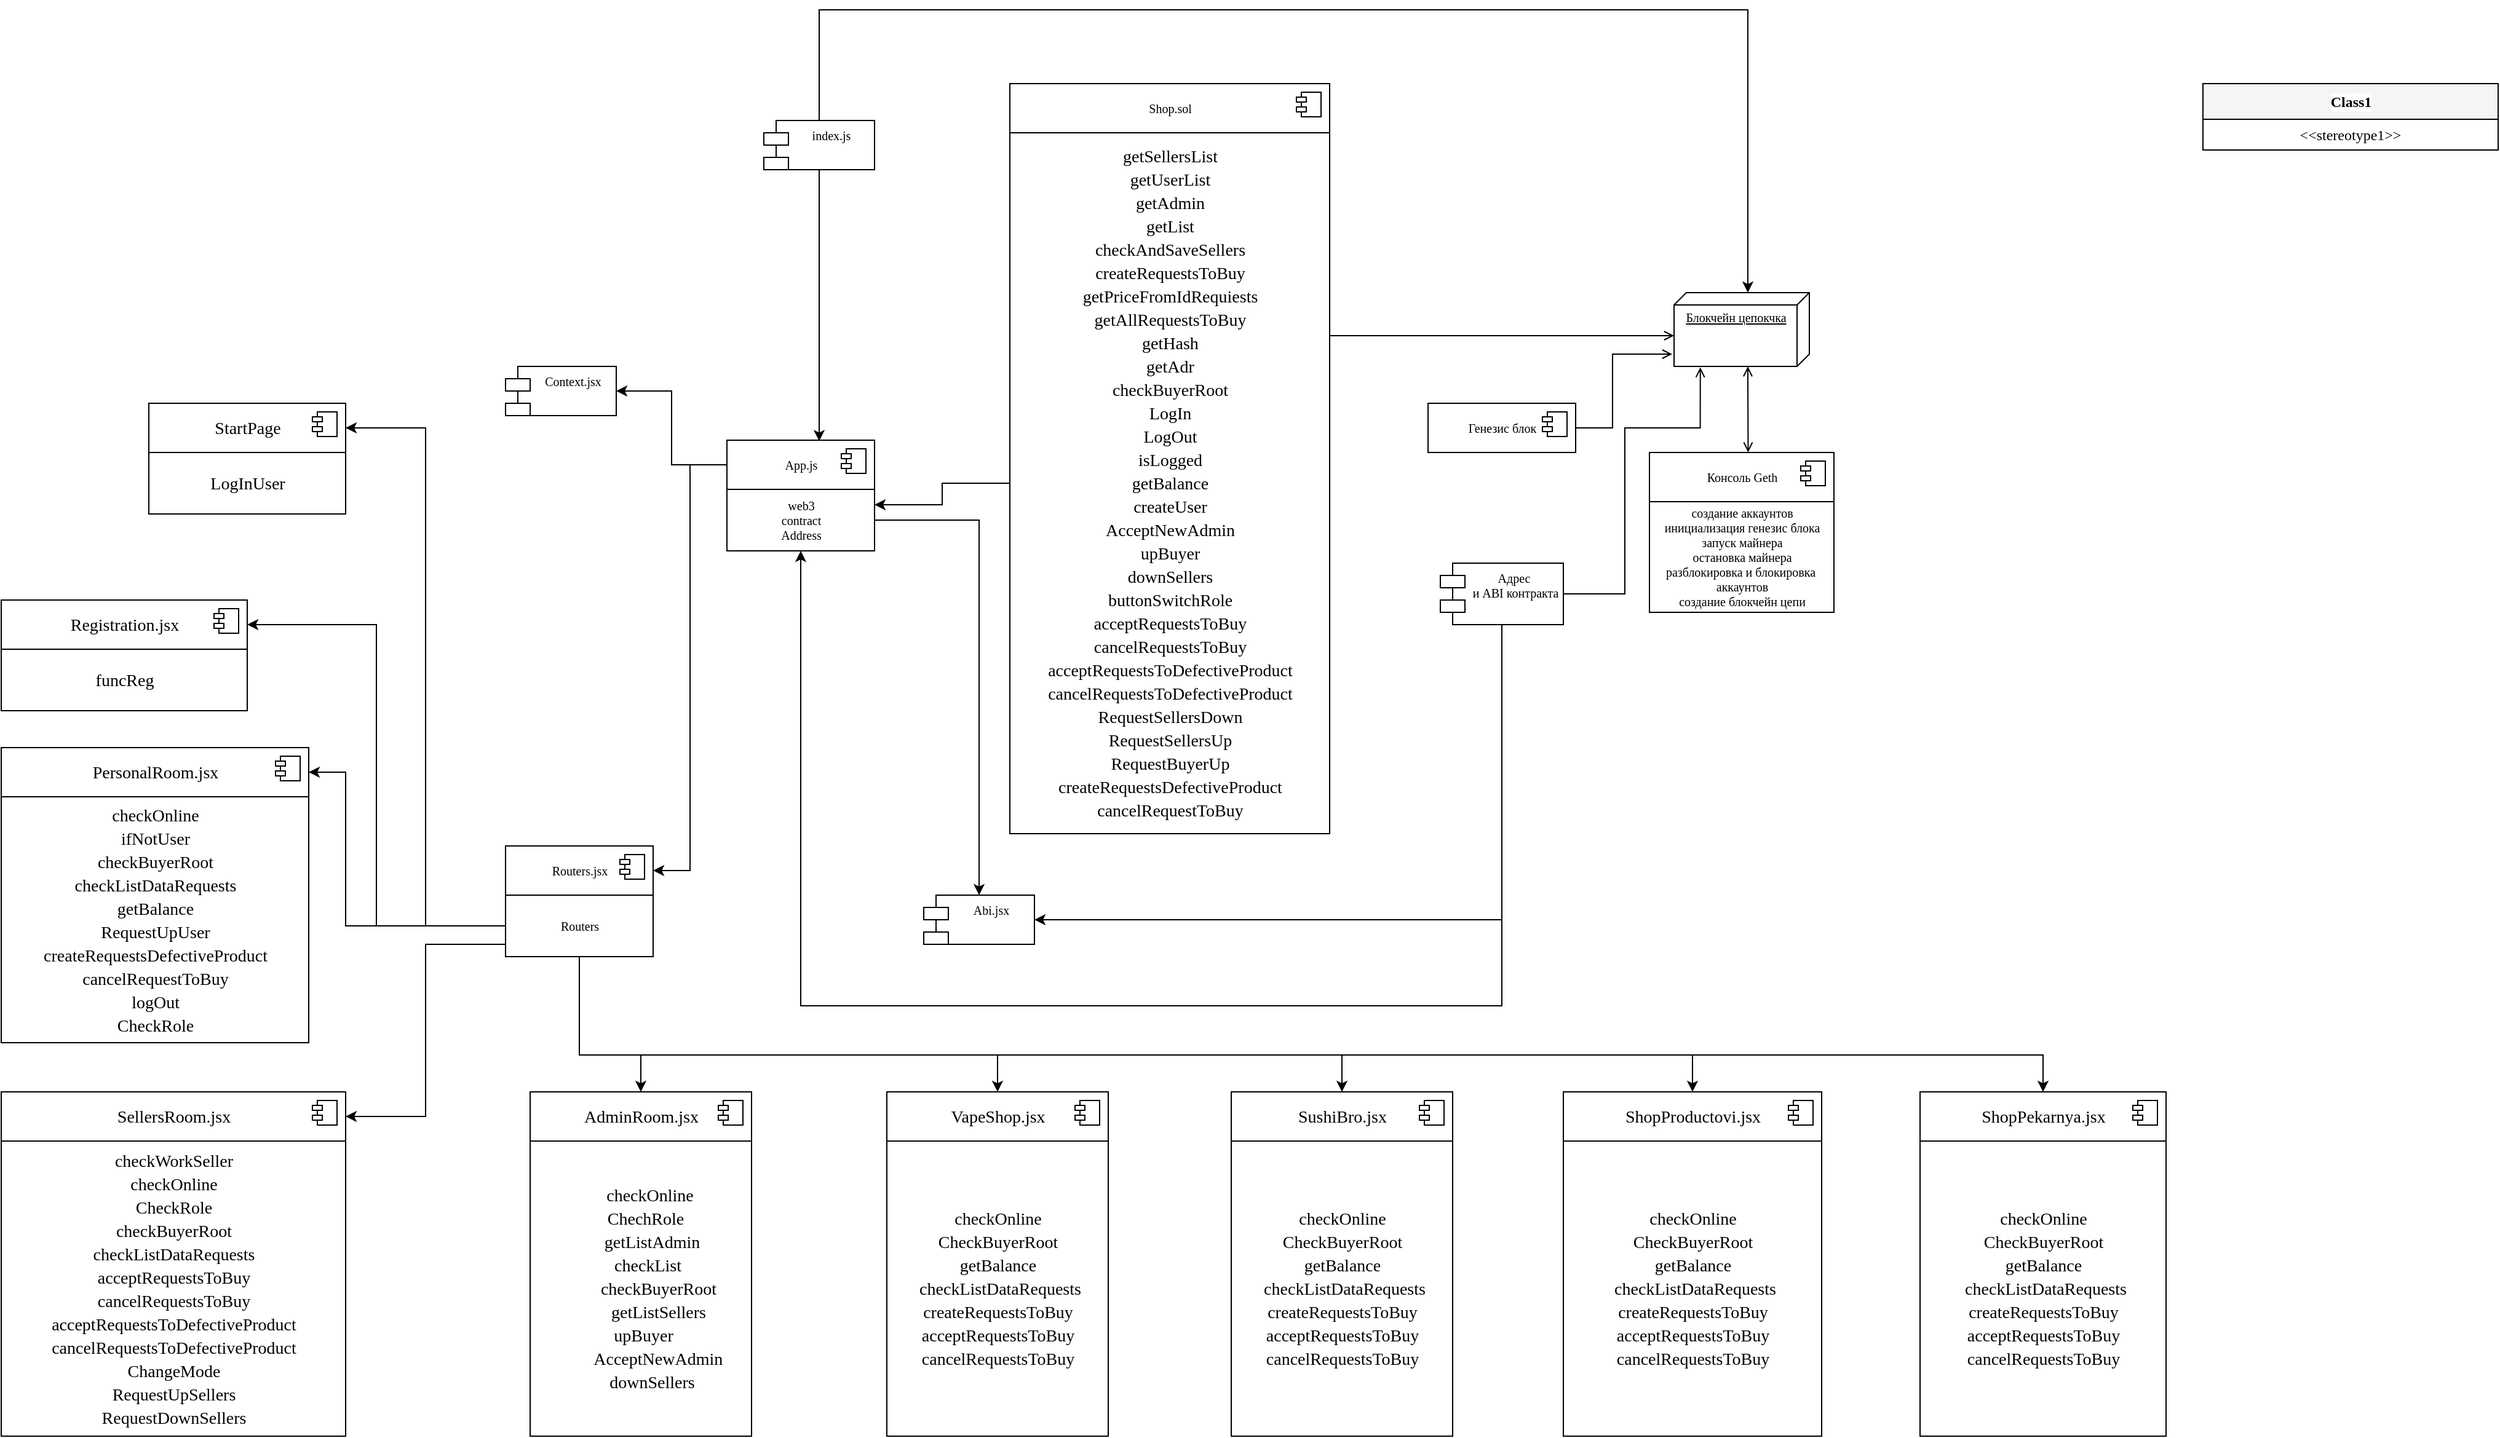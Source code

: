 <mxfile version="17.5.1" type="google"><diagram id="Uj1CPAIOq-bFCxJn5r77" name="Page-1"><mxGraphModel grid="1" page="1" gridSize="10" guides="1" tooltips="1" connect="1" arrows="1" fold="1" pageScale="1" pageWidth="827" pageHeight="1169" math="0" shadow="0"><root><mxCell id="0"/><mxCell id="1" parent="0"/><mxCell id="QSZTR2VMB-IJrIrNzwYD-10" style="edgeStyle=orthogonalEdgeStyle;rounded=0;orthogonalLoop=1;jettySize=auto;html=1;entryX=1;entryY=0.5;entryDx=0;entryDy=0;fontSize=10;fontFamily=Times New Roman;" edge="1" parent="1" source="QSZTR2VMB-IJrIrNzwYD-6" target="QSZTR2VMB-IJrIrNzwYD-9"><mxGeometry relative="1" as="geometry"/></mxCell><mxCell id="QSZTR2VMB-IJrIrNzwYD-45" style="edgeStyle=orthogonalEdgeStyle;rounded=0;orthogonalLoop=1;jettySize=auto;html=1;entryX=1;entryY=0.5;entryDx=0;entryDy=0;fontSize=10;fontColor=#000000;fontFamily=Times New Roman;" edge="1" parent="1" source="QSZTR2VMB-IJrIrNzwYD-6" target="QSZTR2VMB-IJrIrNzwYD-41"><mxGeometry relative="1" as="geometry"/></mxCell><mxCell id="QSZTR2VMB-IJrIrNzwYD-39" style="edgeStyle=orthogonalEdgeStyle;rounded=0;orthogonalLoop=1;jettySize=auto;html=1;entryX=0.5;entryY=0;entryDx=0;entryDy=0;fontSize=10;fontColor=#000000;fontFamily=Times New Roman;" edge="1" parent="1" source="QSZTR2VMB-IJrIrNzwYD-8" target="QSZTR2VMB-IJrIrNzwYD-37"><mxGeometry relative="1" as="geometry"/></mxCell><mxCell id="QSZTR2VMB-IJrIrNzwYD-9" value="Context.jsx" style="shape=module;align=left;spacingLeft=20;align=center;verticalAlign=top;fontSize=10;fontFamily=Times New Roman;" vertex="1" parent="1"><mxGeometry x="-310" y="330" width="90" height="40" as="geometry"/></mxCell><mxCell id="QSZTR2VMB-IJrIrNzwYD-12" style="edgeStyle=orthogonalEdgeStyle;rounded=0;orthogonalLoop=1;jettySize=auto;html=1;entryX=0.625;entryY=0.02;entryDx=0;entryDy=0;fontSize=10;entryPerimeter=0;fontFamily=Times New Roman;" edge="1" parent="1" source="QSZTR2VMB-IJrIrNzwYD-11" target="QSZTR2VMB-IJrIrNzwYD-6"><mxGeometry relative="1" as="geometry"><Array as="points"/></mxGeometry></mxCell><mxCell id="QSZTR2VMB-IJrIrNzwYD-19" style="edgeStyle=orthogonalEdgeStyle;rounded=0;orthogonalLoop=1;jettySize=auto;html=1;entryX=0;entryY=0;entryDx=0;entryDy=50;entryPerimeter=0;fontSize=10;fontColor=#000000;exitX=0.5;exitY=0;exitDx=0;exitDy=0;fontFamily=Times New Roman;" edge="1" parent="1" source="QSZTR2VMB-IJrIrNzwYD-11" target="QSZTR2VMB-IJrIrNzwYD-18"><mxGeometry relative="1" as="geometry"><Array as="points"><mxPoint x="-55" y="40"/><mxPoint x="700" y="40"/></Array></mxGeometry></mxCell><mxCell id="QSZTR2VMB-IJrIrNzwYD-11" value="index.js" style="shape=module;align=left;spacingLeft=20;align=center;verticalAlign=top;fontSize=10;fontFamily=Times New Roman;" vertex="1" parent="1"><mxGeometry x="-100" y="130" width="90" height="40" as="geometry"/></mxCell><mxCell id="QSZTR2VMB-IJrIrNzwYD-13" value="Shop.sol" style="html=1;dropTarget=0;fontSize=10;fontFamily=Times New Roman;" vertex="1" parent="1"><mxGeometry x="100" y="100" width="260" height="40" as="geometry"/></mxCell><mxCell id="QSZTR2VMB-IJrIrNzwYD-14" value="" style="shape=module;jettyWidth=8;jettyHeight=4;fontSize=10;fontFamily=Times New Roman;" vertex="1" parent="QSZTR2VMB-IJrIrNzwYD-13"><mxGeometry x="1" width="20" height="20" relative="1" as="geometry"><mxPoint x="-27" y="7" as="offset"/></mxGeometry></mxCell><mxCell id="QSZTR2VMB-IJrIrNzwYD-16" style="edgeStyle=orthogonalEdgeStyle;rounded=0;orthogonalLoop=1;jettySize=auto;html=1;entryX=1;entryY=0.25;entryDx=0;entryDy=0;fontSize=10;fontColor=#000000;fontFamily=Times New Roman;" edge="1" parent="1" source="QSZTR2VMB-IJrIrNzwYD-15" target="QSZTR2VMB-IJrIrNzwYD-8"><mxGeometry relative="1" as="geometry"/></mxCell><mxCell id="QSZTR2VMB-IJrIrNzwYD-28" style="edgeStyle=orthogonalEdgeStyle;rounded=0;orthogonalLoop=1;jettySize=auto;html=1;entryX=0;entryY=0;entryDx=35;entryDy=110;fontSize=10;fontColor=#000000;entryPerimeter=0;fontFamily=Times New Roman;endArrow=open;endFill=0;" edge="1" parent="1" source="QSZTR2VMB-IJrIrNzwYD-15" target="QSZTR2VMB-IJrIrNzwYD-18"><mxGeometry relative="1" as="geometry"><Array as="points"><mxPoint x="410" y="305"/><mxPoint x="410" y="305"/></Array></mxGeometry></mxCell><mxCell id="QSZTR2VMB-IJrIrNzwYD-15" value="&lt;div style=&quot;font-size: 14px; line-height: 19px;&quot;&gt;&lt;span style=&quot;background-color: rgb(255 , 255 , 255)&quot;&gt;getSellersList&lt;/span&gt;&lt;/div&gt;&lt;div style=&quot;font-size: 14px; line-height: 19px;&quot;&gt;&lt;span style=&quot;background-color: rgb(255 , 255 , 255)&quot;&gt;getUserList&lt;/span&gt;&lt;/div&gt;&lt;div style=&quot;font-size: 14px; line-height: 19px;&quot;&gt;&lt;span style=&quot;background-color: rgb(255 , 255 , 255)&quot;&gt;getAdmin&lt;/span&gt;&lt;/div&gt;&lt;div style=&quot;font-size: 14px; line-height: 19px;&quot;&gt;&lt;span style=&quot;background-color: rgb(255 , 255 , 255)&quot;&gt;getList&lt;/span&gt;&lt;/div&gt;&lt;div style=&quot;font-size: 14px; line-height: 19px;&quot;&gt;&lt;div style=&quot;line-height: 19px;&quot;&gt;&lt;span style=&quot;background-color: rgb(255 , 255 , 255)&quot;&gt;checkAndSaveSellers&lt;/span&gt;&lt;/div&gt;&lt;div style=&quot;line-height: 19px;&quot;&gt;&lt;div style=&quot;line-height: 19px;&quot;&gt;&lt;span style=&quot;background-color: rgb(255 , 255 , 255)&quot;&gt;createRequestsToBuy&lt;/span&gt;&lt;/div&gt;&lt;div style=&quot;line-height: 19px;&quot;&gt;&lt;div style=&quot;line-height: 19px;&quot;&gt;&lt;span style=&quot;background-color: rgb(255 , 255 , 255)&quot;&gt;getPriceFromIdRequiests&lt;/span&gt;&lt;/div&gt;&lt;div style=&quot;line-height: 19px;&quot;&gt;&lt;div style=&quot;line-height: 19px&quot;&gt;&lt;span style=&quot;background-color: rgb(255 , 255 , 255)&quot;&gt;getAllRequestsToBuy&lt;/span&gt;&lt;/div&gt;&lt;div style=&quot;line-height: 19px&quot;&gt;&lt;div style=&quot;line-height: 19px&quot;&gt;&lt;span style=&quot;background-color: rgb(255 , 255 , 255)&quot;&gt;getHash&lt;/span&gt;&lt;/div&gt;&lt;div style=&quot;line-height: 19px&quot;&gt;&lt;div style=&quot;line-height: 19px&quot;&gt;&lt;span style=&quot;background-color: rgb(255 , 255 , 255)&quot;&gt;getAdr&lt;/span&gt;&lt;/div&gt;&lt;div style=&quot;line-height: 19px&quot;&gt;&lt;div style=&quot;line-height: 19px&quot;&gt;&lt;span style=&quot;background-color: rgb(255 , 255 , 255)&quot;&gt;checkBuyerRoot&lt;/span&gt;&lt;/div&gt;&lt;div style=&quot;line-height: 19px&quot;&gt;&lt;div style=&quot;line-height: 19px&quot;&gt;&lt;span style=&quot;background-color: rgb(255 , 255 , 255)&quot;&gt;LogIn&lt;/span&gt;&lt;/div&gt;&lt;div style=&quot;line-height: 19px&quot;&gt;&lt;div style=&quot;line-height: 19px&quot;&gt;&lt;span style=&quot;background-color: rgb(255 , 255 , 255)&quot;&gt;LogOut&lt;/span&gt;&lt;/div&gt;&lt;div style=&quot;line-height: 19px&quot;&gt;&lt;div style=&quot;line-height: 19px&quot;&gt;&lt;span style=&quot;background-color: rgb(255 , 255 , 255)&quot;&gt;isLogged&lt;/span&gt;&lt;/div&gt;&lt;div style=&quot;line-height: 19px&quot;&gt;&lt;div style=&quot;line-height: 19px&quot;&gt;&lt;span style=&quot;background-color: rgb(255 , 255 , 255)&quot;&gt;getBalance&lt;/span&gt;&lt;/div&gt;&lt;div style=&quot;line-height: 19px&quot;&gt;&lt;div style=&quot;line-height: 19px&quot;&gt;&lt;span style=&quot;background-color: rgb(255 , 255 , 255)&quot;&gt;createUser&lt;/span&gt;&lt;/div&gt;&lt;div style=&quot;line-height: 19px&quot;&gt;&lt;div style=&quot;line-height: 19px&quot;&gt;&lt;span style=&quot;background-color: rgb(255 , 255 , 255)&quot;&gt;AcceptNewAdmin&lt;/span&gt;&lt;/div&gt;&lt;div style=&quot;line-height: 19px&quot;&gt;&lt;div style=&quot;line-height: 19px&quot;&gt;&lt;span style=&quot;background-color: rgb(255 , 255 , 255)&quot;&gt;upBuyer&lt;/span&gt;&lt;/div&gt;&lt;div style=&quot;line-height: 19px&quot;&gt;&lt;div style=&quot;line-height: 19px&quot;&gt;&lt;span style=&quot;background-color: rgb(255 , 255 , 255)&quot;&gt;downSellers&lt;/span&gt;&lt;/div&gt;&lt;div style=&quot;line-height: 19px&quot;&gt;&lt;div style=&quot;line-height: 19px&quot;&gt;&lt;span style=&quot;background-color: rgb(255 , 255 , 255)&quot;&gt;buttonSwitchRole&lt;/span&gt;&lt;/div&gt;&lt;div style=&quot;line-height: 19px&quot;&gt;&lt;div style=&quot;line-height: 19px&quot;&gt;&lt;span style=&quot;background-color: rgb(255 , 255 , 255)&quot;&gt;acceptRequestsToBuy&lt;/span&gt;&lt;/div&gt;&lt;div style=&quot;line-height: 19px&quot;&gt;&lt;div style=&quot;line-height: 19px&quot;&gt;&lt;span style=&quot;background-color: rgb(255 , 255 , 255)&quot;&gt;cancelRequestsToBuy&lt;/span&gt;&lt;/div&gt;&lt;div style=&quot;line-height: 19px&quot;&gt;&lt;div style=&quot;line-height: 19px&quot;&gt;&lt;span style=&quot;background-color: rgb(255 , 255 , 255)&quot;&gt;acceptRequestsToDefectiveProduct&lt;/span&gt;&lt;/div&gt;&lt;div style=&quot;line-height: 19px&quot;&gt;&lt;div style=&quot;line-height: 19px&quot;&gt;&lt;span style=&quot;background-color: rgb(255 , 255 , 255)&quot;&gt;cancelRequestsToDefectiveProduct&lt;/span&gt;&lt;/div&gt;&lt;div style=&quot;line-height: 19px&quot;&gt;&lt;div style=&quot;line-height: 19px&quot;&gt;&lt;span style=&quot;background-color: rgb(255 , 255 , 255)&quot;&gt;RequestSellersDown&lt;/span&gt;&lt;/div&gt;&lt;div style=&quot;line-height: 19px&quot;&gt;&lt;div style=&quot;line-height: 19px&quot;&gt;&lt;span style=&quot;background-color: rgb(255 , 255 , 255)&quot;&gt;RequestSellersUp&lt;/span&gt;&lt;/div&gt;&lt;div style=&quot;line-height: 19px&quot;&gt;&lt;div style=&quot;line-height: 19px&quot;&gt;&lt;span style=&quot;background-color: rgb(255 , 255 , 255)&quot;&gt;RequestBuyerUp&lt;/span&gt;&lt;/div&gt;&lt;div style=&quot;line-height: 19px&quot;&gt;&lt;div style=&quot;line-height: 19px&quot;&gt;&lt;span style=&quot;background-color: rgb(255 , 255 , 255)&quot;&gt;createRequestsDefectiveProduct&lt;/span&gt;&lt;/div&gt;&lt;div style=&quot;line-height: 19px&quot;&gt;&lt;div style=&quot;line-height: 19px&quot;&gt;&lt;span style=&quot;background-color: rgb(255 , 255 , 255)&quot;&gt;cancelRequestToBuy&lt;/span&gt;&lt;/div&gt;&lt;/div&gt;&lt;/div&gt;&lt;/div&gt;&lt;/div&gt;&lt;/div&gt;&lt;/div&gt;&lt;/div&gt;&lt;/div&gt;&lt;/div&gt;&lt;/div&gt;&lt;/div&gt;&lt;/div&gt;&lt;/div&gt;&lt;/div&gt;&lt;/div&gt;&lt;/div&gt;&lt;/div&gt;&lt;/div&gt;&lt;/div&gt;&lt;/div&gt;&lt;/div&gt;&lt;/div&gt;&lt;/div&gt;&lt;/div&gt;&lt;/div&gt;" style="html=1;fontSize=10;fontFamily=Times New Roman;" vertex="1" parent="1"><mxGeometry x="100" y="140" width="260" height="570" as="geometry"/></mxCell><mxCell id="QSZTR2VMB-IJrIrNzwYD-18" value="Блокчейн цепокчка" style="verticalAlign=top;align=center;spacingTop=8;spacingLeft=2;spacingRight=12;shape=cube;size=10;direction=south;fontStyle=4;html=1;labelBackgroundColor=#FFFFFF;fontSize=10;fontColor=#000000;fontFamily=Times New Roman;" vertex="1" parent="1"><mxGeometry x="640" y="270" width="110" height="60" as="geometry"/></mxCell><mxCell id="QSZTR2VMB-IJrIrNzwYD-20" value="Консоль Geth" style="html=1;dropTarget=0;fontSize=10;fontFamily=Times New Roman;" vertex="1" parent="1"><mxGeometry x="620" y="400" width="150" height="40" as="geometry"/></mxCell><mxCell id="QSZTR2VMB-IJrIrNzwYD-21" value="" style="shape=module;jettyWidth=8;jettyHeight=4;fontSize=10;fontFamily=Times New Roman;" vertex="1" parent="QSZTR2VMB-IJrIrNzwYD-20"><mxGeometry x="1" width="20" height="20" relative="1" as="geometry"><mxPoint x="-27" y="7" as="offset"/></mxGeometry></mxCell><mxCell id="QSZTR2VMB-IJrIrNzwYD-22" value="создание аккаунтов&lt;br&gt;инициализация генезис блока&lt;br&gt;запуск майнера&lt;br&gt;остановка майнера&lt;br&gt;разблокировка и блокировка&amp;nbsp;&lt;br&gt;аккаунтов&lt;br&gt;создание блокчейн цепи" style="html=1;labelBackgroundColor=#FFFFFF;fontSize=10;fontColor=#000000;fontFamily=Times New Roman;" vertex="1" parent="1"><mxGeometry x="620" y="440" width="150" height="90" as="geometry"/></mxCell><mxCell id="QSZTR2VMB-IJrIrNzwYD-24" value="" style="endArrow=open;startArrow=open;html=1;rounded=0;fontSize=10;fontColor=#000000;exitX=0.535;exitY=-0.003;exitDx=0;exitDy=0;exitPerimeter=0;fontFamily=Times New Roman;startFill=0;endFill=0;" edge="1" parent="1" source="QSZTR2VMB-IJrIrNzwYD-20"><mxGeometry width="50" height="50" relative="1" as="geometry"><mxPoint x="630" y="380" as="sourcePoint"/><mxPoint x="700" y="330" as="targetPoint"/><Array as="points"><mxPoint x="700" y="340"/></Array></mxGeometry></mxCell><mxCell id="QSZTR2VMB-IJrIrNzwYD-32" style="edgeStyle=orthogonalEdgeStyle;rounded=0;orthogonalLoop=1;jettySize=auto;html=1;entryX=0.844;entryY=1.014;entryDx=0;entryDy=0;entryPerimeter=0;fontSize=10;fontColor=#000000;fontFamily=Times New Roman;endArrow=open;endFill=0;" edge="1" parent="1" source="QSZTR2VMB-IJrIrNzwYD-29" target="QSZTR2VMB-IJrIrNzwYD-18"><mxGeometry relative="1" as="geometry"><Array as="points"><mxPoint x="590" y="380"/><mxPoint x="590" y="320"/><mxPoint x="639" y="320"/></Array></mxGeometry></mxCell><mxCell id="QSZTR2VMB-IJrIrNzwYD-29" value="Генезис блок" style="html=1;dropTarget=0;fontSize=10;fontFamily=Times New Roman;" vertex="1" parent="1"><mxGeometry x="440" y="360" width="120" height="40" as="geometry"/></mxCell><mxCell id="QSZTR2VMB-IJrIrNzwYD-30" value="" style="shape=module;jettyWidth=8;jettyHeight=4;fontSize=10;fontFamily=Times New Roman;" vertex="1" parent="QSZTR2VMB-IJrIrNzwYD-29"><mxGeometry x="1" width="20" height="20" relative="1" as="geometry"><mxPoint x="-27" y="7" as="offset"/></mxGeometry></mxCell><mxCell id="QSZTR2VMB-IJrIrNzwYD-36" style="edgeStyle=orthogonalEdgeStyle;rounded=0;orthogonalLoop=1;jettySize=auto;html=1;fontSize=10;fontColor=#000000;entryX=1.012;entryY=0.806;entryDx=0;entryDy=0;entryPerimeter=0;fontFamily=Times New Roman;endArrow=open;endFill=0;" edge="1" parent="1" source="QSZTR2VMB-IJrIrNzwYD-35" target="QSZTR2VMB-IJrIrNzwYD-18"><mxGeometry relative="1" as="geometry"><mxPoint x="600" y="380" as="targetPoint"/><Array as="points"><mxPoint x="600" y="515"/><mxPoint x="600" y="380"/><mxPoint x="661" y="380"/></Array></mxGeometry></mxCell><mxCell id="QSZTR2VMB-IJrIrNzwYD-38" style="edgeStyle=orthogonalEdgeStyle;rounded=0;orthogonalLoop=1;jettySize=auto;html=1;entryX=1;entryY=0.5;entryDx=0;entryDy=0;fontSize=10;fontColor=#000000;fontFamily=Times New Roman;" edge="1" parent="1" source="QSZTR2VMB-IJrIrNzwYD-35" target="QSZTR2VMB-IJrIrNzwYD-37"><mxGeometry relative="1" as="geometry"><Array as="points"><mxPoint x="500" y="780"/></Array></mxGeometry></mxCell><mxCell id="QSZTR2VMB-IJrIrNzwYD-40" style="edgeStyle=orthogonalEdgeStyle;rounded=0;orthogonalLoop=1;jettySize=auto;html=1;entryX=0.5;entryY=1;entryDx=0;entryDy=0;fontSize=10;fontColor=#000000;fontFamily=Times New Roman;" edge="1" parent="1" source="QSZTR2VMB-IJrIrNzwYD-35" target="QSZTR2VMB-IJrIrNzwYD-8"><mxGeometry relative="1" as="geometry"><Array as="points"><mxPoint x="500" y="850"/><mxPoint x="-70" y="850"/></Array></mxGeometry></mxCell><mxCell id="QSZTR2VMB-IJrIrNzwYD-35" value="Адрес&#10; и ABI контракта" style="shape=module;align=left;spacingLeft=20;align=center;verticalAlign=top;labelBackgroundColor=#FFFFFF;fontSize=10;fontColor=#000000;fontFamily=Times New Roman;" vertex="1" parent="1"><mxGeometry x="450" y="490" width="100" height="50" as="geometry"/></mxCell><mxCell id="QSZTR2VMB-IJrIrNzwYD-37" value="Abi.jsx" style="shape=module;align=left;spacingLeft=20;align=center;verticalAlign=top;fontSize=10;fontFamily=Times New Roman;" vertex="1" parent="1"><mxGeometry x="30" y="760" width="90" height="40" as="geometry"/></mxCell><mxCell id="QSZTR2VMB-IJrIrNzwYD-65" style="edgeStyle=orthogonalEdgeStyle;rounded=0;orthogonalLoop=1;jettySize=auto;html=1;entryX=1;entryY=0.5;entryDx=0;entryDy=0;fontSize=10;fontColor=#000000;fontFamily=Times New Roman;" edge="1" parent="1" source="QSZTR2VMB-IJrIrNzwYD-44" target="QSZTR2VMB-IJrIrNzwYD-48"><mxGeometry relative="1" as="geometry"/></mxCell><mxCell id="QSZTR2VMB-IJrIrNzwYD-66" style="edgeStyle=orthogonalEdgeStyle;rounded=0;orthogonalLoop=1;jettySize=auto;html=1;entryX=1;entryY=0.5;entryDx=0;entryDy=0;fontSize=10;fontColor=#000000;fontFamily=Times New Roman;" edge="1" parent="1" source="QSZTR2VMB-IJrIrNzwYD-44" target="QSZTR2VMB-IJrIrNzwYD-46"><mxGeometry relative="1" as="geometry"/></mxCell><mxCell id="QSZTR2VMB-IJrIrNzwYD-68" style="edgeStyle=orthogonalEdgeStyle;rounded=0;orthogonalLoop=1;jettySize=auto;html=1;entryX=1;entryY=0.5;entryDx=0;entryDy=0;fontSize=10;fontColor=#000000;fontFamily=Times New Roman;" edge="1" parent="1" source="QSZTR2VMB-IJrIrNzwYD-44" target="QSZTR2VMB-IJrIrNzwYD-50"><mxGeometry relative="1" as="geometry"><Array as="points"><mxPoint x="-440" y="785"/><mxPoint x="-440" y="660"/></Array></mxGeometry></mxCell><mxCell id="QSZTR2VMB-IJrIrNzwYD-73" style="edgeStyle=orthogonalEdgeStyle;rounded=0;orthogonalLoop=1;jettySize=auto;html=1;entryX=1;entryY=0.5;entryDx=0;entryDy=0;fontSize=10;fontColor=#000000;fontFamily=Times New Roman;" edge="1" parent="1" source="QSZTR2VMB-IJrIrNzwYD-44" target="QSZTR2VMB-IJrIrNzwYD-70"><mxGeometry relative="1" as="geometry"><Array as="points"><mxPoint x="-375" y="800"/><mxPoint x="-375" y="940"/></Array></mxGeometry></mxCell><mxCell id="QSZTR2VMB-IJrIrNzwYD-77" style="edgeStyle=orthogonalEdgeStyle;rounded=0;orthogonalLoop=1;jettySize=auto;html=1;entryX=0.5;entryY=0;entryDx=0;entryDy=0;fontSize=10;fontColor=#000000;fontFamily=Times New Roman;" edge="1" parent="1" source="QSZTR2VMB-IJrIrNzwYD-44" target="QSZTR2VMB-IJrIrNzwYD-74"><mxGeometry relative="1" as="geometry"><Array as="points"><mxPoint x="-250" y="890"/><mxPoint x="-200" y="890"/></Array></mxGeometry></mxCell><mxCell id="QSZTR2VMB-IJrIrNzwYD-81" style="edgeStyle=orthogonalEdgeStyle;rounded=0;orthogonalLoop=1;jettySize=auto;html=1;entryX=0.5;entryY=0;entryDx=0;entryDy=0;fontSize=10;fontColor=#000000;fontFamily=Times New Roman;" edge="1" parent="1" source="QSZTR2VMB-IJrIrNzwYD-44" target="QSZTR2VMB-IJrIrNzwYD-78"><mxGeometry relative="1" as="geometry"><Array as="points"><mxPoint x="-250" y="890"/><mxPoint x="90" y="890"/></Array></mxGeometry></mxCell><mxCell id="QSZTR2VMB-IJrIrNzwYD-91" style="edgeStyle=orthogonalEdgeStyle;rounded=0;orthogonalLoop=1;jettySize=auto;html=1;entryX=0.5;entryY=0;entryDx=0;entryDy=0;fontSize=10;fontColor=#000000;fontFamily=Times New Roman;" edge="1" parent="1" source="QSZTR2VMB-IJrIrNzwYD-44" target="QSZTR2VMB-IJrIrNzwYD-82"><mxGeometry relative="1" as="geometry"><Array as="points"><mxPoint x="-250" y="890"/><mxPoint x="370" y="890"/></Array></mxGeometry></mxCell><mxCell id="QSZTR2VMB-IJrIrNzwYD-92" style="edgeStyle=orthogonalEdgeStyle;rounded=0;orthogonalLoop=1;jettySize=auto;html=1;entryX=0.5;entryY=0;entryDx=0;entryDy=0;fontSize=10;fontColor=#000000;fontFamily=Times New Roman;" edge="1" parent="1" source="QSZTR2VMB-IJrIrNzwYD-44" target="QSZTR2VMB-IJrIrNzwYD-85"><mxGeometry relative="1" as="geometry"><Array as="points"><mxPoint x="-250" y="890"/><mxPoint x="655" y="890"/></Array></mxGeometry></mxCell><mxCell id="QSZTR2VMB-IJrIrNzwYD-93" style="edgeStyle=orthogonalEdgeStyle;rounded=0;orthogonalLoop=1;jettySize=auto;html=1;entryX=0.5;entryY=0;entryDx=0;entryDy=0;fontSize=10;fontColor=#000000;fontFamily=Times New Roman;" edge="1" parent="1" source="QSZTR2VMB-IJrIrNzwYD-44" target="QSZTR2VMB-IJrIrNzwYD-88"><mxGeometry relative="1" as="geometry"><Array as="points"><mxPoint x="-250" y="890"/><mxPoint x="940" y="890"/></Array></mxGeometry></mxCell><mxCell id="QSZTR2VMB-IJrIrNzwYD-46" value="&lt;div style=&quot;line-height: 19px&quot;&gt;&lt;font&gt;&lt;span style=&quot;font-size: 14px&quot;&gt;Registration.jsx&lt;/span&gt;&lt;/font&gt;&lt;br&gt;&lt;/div&gt;" style="html=1;dropTarget=0;fontSize=10;fontFamily=Times New Roman;" vertex="1" parent="1"><mxGeometry x="-720" y="520" width="200" height="40" as="geometry"/></mxCell><mxCell id="QSZTR2VMB-IJrIrNzwYD-47" value="" style="shape=module;jettyWidth=8;jettyHeight=4;fontSize=10;fontFamily=Times New Roman;" vertex="1" parent="QSZTR2VMB-IJrIrNzwYD-46"><mxGeometry x="1" width="20" height="20" relative="1" as="geometry"><mxPoint x="-27" y="7" as="offset"/></mxGeometry></mxCell><mxCell id="QSZTR2VMB-IJrIrNzwYD-48" value="&lt;div style=&quot;font-size: 14px; line-height: 19px;&quot;&gt;&lt;span style=&quot;background-color: rgb(255 , 255 , 255)&quot;&gt;StartPage&lt;/span&gt;&lt;/div&gt;" style="html=1;dropTarget=0;fontSize=10;fontFamily=Times New Roman;" vertex="1" parent="1"><mxGeometry x="-600" y="360" width="160" height="40" as="geometry"/></mxCell><mxCell id="QSZTR2VMB-IJrIrNzwYD-49" value="" style="shape=module;jettyWidth=8;jettyHeight=4;fontSize=10;fontFamily=Times New Roman;" vertex="1" parent="QSZTR2VMB-IJrIrNzwYD-48"><mxGeometry x="1" width="20" height="20" relative="1" as="geometry"><mxPoint x="-27" y="7" as="offset"/></mxGeometry></mxCell><mxCell id="QSZTR2VMB-IJrIrNzwYD-50" value="&lt;div style=&quot;line-height: 19px&quot;&gt;&lt;font&gt;&lt;span style=&quot;font-size: 14px&quot;&gt;PersonalRoom.jsx&lt;/span&gt;&lt;/font&gt;&lt;br&gt;&lt;/div&gt;" style="html=1;dropTarget=0;fontSize=10;fontFamily=Times New Roman;" vertex="1" parent="1"><mxGeometry x="-720" y="640" width="250" height="40" as="geometry"/></mxCell><mxCell id="QSZTR2VMB-IJrIrNzwYD-51" value="" style="shape=module;jettyWidth=8;jettyHeight=4;fontSize=10;fontFamily=Times New Roman;" vertex="1" parent="QSZTR2VMB-IJrIrNzwYD-50"><mxGeometry x="1" width="20" height="20" relative="1" as="geometry"><mxPoint x="-27" y="7" as="offset"/></mxGeometry></mxCell><mxCell id="QSZTR2VMB-IJrIrNzwYD-64" value="&lt;div style=&quot;font-size: 14px; line-height: 19px;&quot;&gt;&lt;span style=&quot;background-color: rgb(255 , 255 , 255)&quot;&gt;LogInUser&lt;/span&gt;&lt;/div&gt;" style="html=1;fontSize=10;fontFamily=Times New Roman;" vertex="1" parent="1"><mxGeometry x="-600" y="400" width="160" height="50" as="geometry"/></mxCell><mxCell id="QSZTR2VMB-IJrIrNzwYD-67" value="&lt;div style=&quot;font-size: 14px; line-height: 19px;&quot;&gt;&lt;div style=&quot;line-height: 19px;&quot;&gt;&lt;span style=&quot;background-color: rgb(255 , 255 , 255)&quot;&gt;funcReg&lt;/span&gt;&lt;/div&gt;&lt;/div&gt;" style="html=1;fontSize=10;fontFamily=Times New Roman;" vertex="1" parent="1"><mxGeometry x="-720" y="560" width="200" height="50" as="geometry"/></mxCell><mxCell id="QSZTR2VMB-IJrIrNzwYD-69" value="&lt;div style=&quot;font-size: 14px; line-height: 19px;&quot;&gt;&lt;div style=&quot;line-height: 19px;&quot;&gt;&lt;div style=&quot;line-height: 19px;&quot;&gt;&lt;span style=&quot;background-color: rgb(255 , 255 , 255)&quot;&gt;checkOnline&lt;/span&gt;&lt;/div&gt;&lt;div style=&quot;line-height: 19px;&quot;&gt;&lt;div style=&quot;line-height: 19px;&quot;&gt;&lt;span style=&quot;background-color: rgb(255 , 255 , 255)&quot;&gt;ifNotUser&lt;/span&gt;&lt;/div&gt;&lt;div style=&quot;line-height: 19px;&quot;&gt;&lt;div style=&quot;line-height: 19px&quot;&gt;&lt;span style=&quot;background-color: rgb(255 , 255 , 255)&quot;&gt;checkBuyerRoot&lt;/span&gt;&lt;/div&gt;&lt;div style=&quot;line-height: 19px&quot;&gt;&lt;div style=&quot;line-height: 19px&quot;&gt;&lt;span style=&quot;background-color: rgb(255 , 255 , 255)&quot;&gt;checkListDataRequests&lt;/span&gt;&lt;/div&gt;&lt;div style=&quot;line-height: 19px&quot;&gt;&lt;div style=&quot;line-height: 19px&quot;&gt;&lt;span style=&quot;background-color: rgb(255 , 255 , 255)&quot;&gt;getBalance&lt;/span&gt;&lt;/div&gt;&lt;div style=&quot;line-height: 19px&quot;&gt;&lt;div style=&quot;line-height: 19px&quot;&gt;&lt;span style=&quot;background-color: rgb(255 , 255 , 255)&quot;&gt;RequestUpUser&lt;/span&gt;&lt;/div&gt;&lt;div style=&quot;line-height: 19px&quot;&gt;&lt;div style=&quot;line-height: 19px&quot;&gt;&lt;span style=&quot;background-color: rgb(255 , 255 , 255)&quot;&gt;createRequestsDefectiveProduct&lt;/span&gt;&lt;/div&gt;&lt;div style=&quot;line-height: 19px&quot;&gt;&lt;div style=&quot;line-height: 19px&quot;&gt;&lt;span style=&quot;background-color: rgb(255 , 255 , 255)&quot;&gt;cancelRequestToBuy&lt;/span&gt;&lt;/div&gt;&lt;div style=&quot;line-height: 19px&quot;&gt;&lt;div style=&quot;line-height: 19px&quot;&gt;&lt;span style=&quot;background-color: rgb(255 , 255 , 255)&quot;&gt;logOut&lt;/span&gt;&lt;/div&gt;&lt;div style=&quot;line-height: 19px&quot;&gt;&lt;div style=&quot;line-height: 19px&quot;&gt;&lt;span style=&quot;background-color: rgb(255 , 255 , 255)&quot;&gt;CheckRole&lt;/span&gt;&lt;/div&gt;&lt;/div&gt;&lt;/div&gt;&lt;/div&gt;&lt;/div&gt;&lt;/div&gt;&lt;/div&gt;&lt;/div&gt;&lt;/div&gt;&lt;/div&gt;&lt;/div&gt;&lt;/div&gt;" style="html=1;fontSize=10;fontFamily=Times New Roman;" vertex="1" parent="1"><mxGeometry x="-720" y="680" width="250" height="200" as="geometry"/></mxCell><mxCell id="QSZTR2VMB-IJrIrNzwYD-70" value="&lt;div style=&quot;line-height: 19px&quot;&gt;&lt;font&gt;&lt;span style=&quot;font-size: 14px&quot;&gt;SellersRoom.jsx&lt;/span&gt;&lt;/font&gt;&lt;br&gt;&lt;/div&gt;" style="html=1;dropTarget=0;fontSize=10;fontFamily=Times New Roman;" vertex="1" parent="1"><mxGeometry x="-720" y="920" width="280" height="40" as="geometry"/></mxCell><mxCell id="QSZTR2VMB-IJrIrNzwYD-71" value="" style="shape=module;jettyWidth=8;jettyHeight=4;fontSize=10;fontFamily=Times New Roman;" vertex="1" parent="QSZTR2VMB-IJrIrNzwYD-70"><mxGeometry x="1" width="20" height="20" relative="1" as="geometry"><mxPoint x="-27" y="7" as="offset"/></mxGeometry></mxCell><mxCell id="QSZTR2VMB-IJrIrNzwYD-72" value="&lt;div style=&quot;font-size: 14px; line-height: 19px;&quot;&gt;&lt;div style=&quot;line-height: 19px;&quot;&gt;&lt;div style=&quot;line-height: 19px;&quot;&gt;&lt;span style=&quot;background-color: rgb(255 , 255 , 255)&quot;&gt;checkWorkSeller&lt;/span&gt;&lt;/div&gt;&lt;div style=&quot;line-height: 19px;&quot;&gt;&lt;div style=&quot;line-height: 19px&quot;&gt;&lt;span style=&quot;background-color: rgb(255 , 255 , 255)&quot;&gt;checkOnline&lt;/span&gt;&lt;/div&gt;&lt;div style=&quot;line-height: 19px&quot;&gt;&lt;div style=&quot;line-height: 19px&quot;&gt;&lt;span style=&quot;background-color: rgb(255 , 255 , 255)&quot;&gt;CheckRole&lt;/span&gt;&lt;/div&gt;&lt;div style=&quot;line-height: 19px&quot;&gt;&lt;div style=&quot;line-height: 19px&quot;&gt;&lt;span style=&quot;background-color: rgb(255 , 255 , 255)&quot;&gt;checkBuyerRoot&lt;/span&gt;&lt;/div&gt;&lt;div style=&quot;line-height: 19px&quot;&gt;&lt;div style=&quot;line-height: 19px&quot;&gt;&lt;span style=&quot;background-color: rgb(255 , 255 , 255)&quot;&gt;checkListDataRequests&lt;/span&gt;&lt;/div&gt;&lt;div style=&quot;line-height: 19px&quot;&gt;&lt;div style=&quot;line-height: 19px&quot;&gt;&lt;span style=&quot;background-color: rgb(255 , 255 , 255)&quot;&gt;acceptRequestsToBuy&lt;/span&gt;&lt;/div&gt;&lt;div style=&quot;line-height: 19px&quot;&gt;&lt;div style=&quot;line-height: 19px&quot;&gt;&lt;span style=&quot;background-color: rgb(255 , 255 , 255)&quot;&gt;cancelRequestsToBuy&lt;/span&gt;&lt;/div&gt;&lt;div style=&quot;line-height: 19px&quot;&gt;&lt;div style=&quot;line-height: 19px&quot;&gt;&lt;span style=&quot;background-color: rgb(255 , 255 , 255)&quot;&gt;acceptRequestsToDefectiveProduct&lt;/span&gt;&lt;/div&gt;&lt;div style=&quot;line-height: 19px&quot;&gt;&lt;div style=&quot;line-height: 19px&quot;&gt;&lt;span style=&quot;background-color: rgb(255 , 255 , 255)&quot;&gt;cancelRequestsToDefectiveProduct&lt;/span&gt;&lt;/div&gt;&lt;div style=&quot;line-height: 19px&quot;&gt;&lt;div style=&quot;line-height: 19px&quot;&gt;&lt;span style=&quot;background-color: rgb(255 , 255 , 255)&quot;&gt;ChangeMode&lt;/span&gt;&lt;/div&gt;&lt;div style=&quot;line-height: 19px&quot;&gt;&lt;div style=&quot;line-height: 19px&quot;&gt;&lt;span style=&quot;background-color: rgb(255 , 255 , 255)&quot;&gt;RequestUpSellers&lt;/span&gt;&lt;/div&gt;&lt;div style=&quot;line-height: 19px&quot;&gt;&lt;div style=&quot;line-height: 19px&quot;&gt;&lt;span style=&quot;background-color: rgb(255 , 255 , 255)&quot;&gt;RequestDownSellers&lt;/span&gt;&lt;/div&gt;&lt;/div&gt;&lt;/div&gt;&lt;/div&gt;&lt;/div&gt;&lt;/div&gt;&lt;/div&gt;&lt;/div&gt;&lt;/div&gt;&lt;/div&gt;&lt;/div&gt;&lt;/div&gt;&lt;/div&gt;&lt;/div&gt;" style="html=1;fontSize=10;fontFamily=Times New Roman;" vertex="1" parent="1"><mxGeometry x="-720" y="960" width="280" height="240" as="geometry"/></mxCell><mxCell id="QSZTR2VMB-IJrIrNzwYD-74" value="&lt;div style=&quot;line-height: 19px&quot;&gt;&lt;font&gt;&lt;span style=&quot;font-size: 14px&quot;&gt;AdminRoom.jsx&lt;/span&gt;&lt;/font&gt;&lt;br&gt;&lt;/div&gt;" style="html=1;dropTarget=0;fontSize=10;fontFamily=Times New Roman;" vertex="1" parent="1"><mxGeometry x="-290" y="920" width="180" height="40" as="geometry"/></mxCell><mxCell id="QSZTR2VMB-IJrIrNzwYD-75" value="" style="shape=module;jettyWidth=8;jettyHeight=4;fontSize=10;fontFamily=Times New Roman;" vertex="1" parent="QSZTR2VMB-IJrIrNzwYD-74"><mxGeometry x="1" width="20" height="20" relative="1" as="geometry"><mxPoint x="-27" y="7" as="offset"/></mxGeometry></mxCell><mxCell id="QSZTR2VMB-IJrIrNzwYD-76" value="&lt;div style=&quot;font-size: 14px; line-height: 19px;&quot;&gt;&lt;div style=&quot;line-height: 19px;&quot;&gt;&lt;div style=&quot;line-height: 19px;&quot;&gt;&lt;div style=&quot;line-height: 19px;&quot;&gt;&lt;div&gt;&lt;span style=&quot;background-color: rgb(255 , 255 , 255)&quot;&gt;&amp;nbsp;&amp;nbsp; &amp;nbsp;checkOnline&lt;/span&gt;&lt;/div&gt;&lt;div&gt;&lt;span style=&quot;background-color: rgb(255 , 255 , 255)&quot;&gt;&amp;nbsp; ChechRole&lt;/span&gt;&lt;/div&gt;&lt;div&gt;&lt;span style=&quot;background-color: rgb(255 , 255 , 255)&quot;&gt;&amp;nbsp; &amp;nbsp; &amp;nbsp;getListAdmin&lt;/span&gt;&lt;/div&gt;&lt;div&gt;&lt;span style=&quot;background-color: rgb(255 , 255 , 255)&quot;&gt;&amp;nbsp; &amp;nbsp;checkList&lt;/span&gt;&lt;/div&gt;&lt;div&gt;&lt;span style=&quot;background-color: rgb(255 , 255 , 255)&quot;&gt;&amp;nbsp; &amp;nbsp; &amp;nbsp; &amp;nbsp; checkBuyerRoot&lt;/span&gt;&lt;/div&gt;&lt;div&gt;&lt;span style=&quot;background-color: rgb(255 , 255 , 255)&quot;&gt;&amp;nbsp; &amp;nbsp; &amp;nbsp; &amp;nbsp; getListSellers&lt;/span&gt;&lt;/div&gt;&lt;div&gt;&lt;div style=&quot;line-height: 19px&quot;&gt;&lt;span style=&quot;background-color: rgb(255 , 255 , 255)&quot;&gt;&amp;nbsp;upBuyer&lt;/span&gt;&lt;/div&gt;&lt;/div&gt;&lt;div style=&quot;line-height: 19px&quot;&gt;&lt;div style=&quot;line-height: 19px&quot;&gt;&lt;span style=&quot;background-color: rgb(255 , 255 , 255)&quot;&gt;&amp;nbsp; &amp;nbsp; &amp;nbsp; &amp;nbsp; AcceptNewAdmin&lt;/span&gt;&lt;/div&gt;&lt;div style=&quot;line-height: 19px&quot;&gt;&lt;div style=&quot;line-height: 19px&quot;&gt;&lt;span style=&quot;background-color: rgb(255 , 255 , 255)&quot;&gt;&amp;nbsp; &amp;nbsp; &amp;nbsp;downSellers&lt;/span&gt;&lt;/div&gt;&lt;/div&gt;&lt;/div&gt;&lt;/div&gt;&lt;/div&gt;&lt;/div&gt;&lt;/div&gt;" style="html=1;fontSize=10;align=center;fontFamily=Times New Roman;" vertex="1" parent="1"><mxGeometry x="-290" y="960" width="180" height="240" as="geometry"/></mxCell><mxCell id="QSZTR2VMB-IJrIrNzwYD-78" value="&lt;div style=&quot;line-height: 19px&quot;&gt;&lt;font&gt;&lt;span style=&quot;font-size: 14px&quot;&gt;VapeShop.jsx&lt;/span&gt;&lt;/font&gt;&lt;br&gt;&lt;/div&gt;" style="html=1;dropTarget=0;fontSize=10;fontFamily=Times New Roman;" vertex="1" parent="1"><mxGeometry y="920" width="180" height="40" as="geometry"/></mxCell><mxCell id="QSZTR2VMB-IJrIrNzwYD-79" value="" style="shape=module;jettyWidth=8;jettyHeight=4;fontSize=10;fontFamily=Times New Roman;" vertex="1" parent="QSZTR2VMB-IJrIrNzwYD-78"><mxGeometry x="1" width="20" height="20" relative="1" as="geometry"><mxPoint x="-27" y="7" as="offset"/></mxGeometry></mxCell><mxCell id="QSZTR2VMB-IJrIrNzwYD-80" value="&lt;div style=&quot;font-size: 14px; line-height: 19px;&quot;&gt;&lt;div style=&quot;line-height: 19px;&quot;&gt;&lt;div style=&quot;line-height: 19px;&quot;&gt;&lt;div style=&quot;line-height: 19px;&quot;&gt;&lt;div style=&quot;line-height: 19px;&quot;&gt;&lt;div style=&quot;line-height: 19px&quot;&gt;&lt;div&gt;&lt;span style=&quot;background-color: rgb(255 , 255 , 255)&quot;&gt;checkOnline&lt;/span&gt;&lt;/div&gt;&lt;div&gt;&lt;span style=&quot;background-color: rgb(255 , 255 , 255)&quot;&gt;CheckBuyerRoot&lt;/span&gt;&lt;/div&gt;&lt;div&gt;&lt;span style=&quot;background-color: rgb(255 , 255 , 255)&quot;&gt;getBalance&lt;/span&gt;&lt;/div&gt;&lt;div&gt;&lt;span style=&quot;background-color: rgb(255 , 255 , 255)&quot;&gt;&amp;nbsp;checkListDataRequests&lt;/span&gt;&lt;/div&gt;&lt;div&gt;&lt;div style=&quot;line-height: 19px&quot;&gt;&lt;span style=&quot;background-color: rgb(255 , 255 , 255)&quot;&gt;createRequestsToBuy&lt;/span&gt;&lt;/div&gt;&lt;/div&gt;&lt;div style=&quot;line-height: 19px&quot;&gt;&lt;div style=&quot;line-height: 19px&quot;&gt;&lt;span style=&quot;background-color: rgb(255 , 255 , 255)&quot;&gt;acceptRequestsToBuy&lt;/span&gt;&lt;/div&gt;&lt;div style=&quot;line-height: 19px&quot;&gt;&lt;div style=&quot;line-height: 19px&quot;&gt;&lt;span style=&quot;background-color: rgb(255 , 255 , 255)&quot;&gt;cancelRequestsToBuy&lt;/span&gt;&lt;/div&gt;&lt;/div&gt;&lt;/div&gt;&lt;/div&gt;&lt;/div&gt;&lt;/div&gt;&lt;/div&gt;&lt;/div&gt;&lt;/div&gt;" style="html=1;fontSize=10;align=center;fontFamily=Times New Roman;" vertex="1" parent="1"><mxGeometry y="960" width="180" height="240" as="geometry"/></mxCell><mxCell id="QSZTR2VMB-IJrIrNzwYD-82" value="&lt;div style=&quot;line-height: 19px&quot;&gt;&lt;font&gt;&lt;span style=&quot;font-size: 14px&quot;&gt;SushiBro.jsx&lt;/span&gt;&lt;/font&gt;&lt;br&gt;&lt;/div&gt;" style="html=1;dropTarget=0;fontSize=10;fontFamily=Times New Roman;" vertex="1" parent="1"><mxGeometry x="280" y="920" width="180" height="40" as="geometry"/></mxCell><mxCell id="QSZTR2VMB-IJrIrNzwYD-83" value="" style="shape=module;jettyWidth=8;jettyHeight=4;fontSize=10;fontFamily=Times New Roman;" vertex="1" parent="QSZTR2VMB-IJrIrNzwYD-82"><mxGeometry x="1" width="20" height="20" relative="1" as="geometry"><mxPoint x="-27" y="7" as="offset"/></mxGeometry></mxCell><mxCell id="QSZTR2VMB-IJrIrNzwYD-84" value="&lt;div style=&quot;font-size: 14px; line-height: 19px;&quot;&gt;&lt;div style=&quot;line-height: 19px;&quot;&gt;&lt;div style=&quot;line-height: 19px;&quot;&gt;&lt;div style=&quot;line-height: 19px;&quot;&gt;&lt;div style=&quot;line-height: 19px;&quot;&gt;&lt;div style=&quot;line-height: 19px&quot;&gt;&lt;div&gt;&lt;span style=&quot;background-color: rgb(255 , 255 , 255)&quot;&gt;checkOnline&lt;/span&gt;&lt;/div&gt;&lt;div&gt;&lt;span style=&quot;background-color: rgb(255 , 255 , 255)&quot;&gt;CheckBuyerRoot&lt;/span&gt;&lt;/div&gt;&lt;div&gt;&lt;span style=&quot;background-color: rgb(255 , 255 , 255)&quot;&gt;getBalance&lt;/span&gt;&lt;/div&gt;&lt;div&gt;&lt;span style=&quot;background-color: rgb(255 , 255 , 255)&quot;&gt;&amp;nbsp;checkListDataRequests&lt;/span&gt;&lt;/div&gt;&lt;div&gt;&lt;div style=&quot;line-height: 19px&quot;&gt;&lt;span style=&quot;background-color: rgb(255 , 255 , 255)&quot;&gt;createRequestsToBuy&lt;/span&gt;&lt;/div&gt;&lt;/div&gt;&lt;div style=&quot;line-height: 19px&quot;&gt;&lt;div style=&quot;line-height: 19px&quot;&gt;&lt;span style=&quot;background-color: rgb(255 , 255 , 255)&quot;&gt;acceptRequestsToBuy&lt;/span&gt;&lt;/div&gt;&lt;div style=&quot;line-height: 19px&quot;&gt;&lt;div style=&quot;line-height: 19px&quot;&gt;&lt;span style=&quot;background-color: rgb(255 , 255 , 255)&quot;&gt;cancelRequestsToBuy&lt;/span&gt;&lt;/div&gt;&lt;/div&gt;&lt;/div&gt;&lt;/div&gt;&lt;/div&gt;&lt;/div&gt;&lt;/div&gt;&lt;/div&gt;&lt;/div&gt;" style="html=1;fontSize=10;align=center;fontFamily=Times New Roman;" vertex="1" parent="1"><mxGeometry x="280" y="960" width="180" height="240" as="geometry"/></mxCell><mxCell id="QSZTR2VMB-IJrIrNzwYD-85" value="&lt;div style=&quot;line-height: 19px&quot;&gt;&lt;font&gt;&lt;span style=&quot;font-size: 14px&quot;&gt;ShopProductovi.jsx&lt;/span&gt;&lt;/font&gt;&lt;br&gt;&lt;/div&gt;" style="html=1;dropTarget=0;fontSize=10;fontFamily=Times New Roman;" vertex="1" parent="1"><mxGeometry x="550" y="920" width="210" height="40" as="geometry"/></mxCell><mxCell id="QSZTR2VMB-IJrIrNzwYD-86" value="" style="shape=module;jettyWidth=8;jettyHeight=4;fontSize=10;fontFamily=Times New Roman;" vertex="1" parent="QSZTR2VMB-IJrIrNzwYD-85"><mxGeometry x="1" width="20" height="20" relative="1" as="geometry"><mxPoint x="-27" y="7" as="offset"/></mxGeometry></mxCell><mxCell id="QSZTR2VMB-IJrIrNzwYD-87" value="&lt;div style=&quot;font-size: 14px; line-height: 19px;&quot;&gt;&lt;div style=&quot;line-height: 19px;&quot;&gt;&lt;div style=&quot;line-height: 19px;&quot;&gt;&lt;div style=&quot;line-height: 19px;&quot;&gt;&lt;div style=&quot;line-height: 19px;&quot;&gt;&lt;div style=&quot;line-height: 19px&quot;&gt;&lt;div&gt;&lt;span style=&quot;background-color: rgb(255 , 255 , 255)&quot;&gt;checkOnline&lt;/span&gt;&lt;/div&gt;&lt;div&gt;&lt;span style=&quot;background-color: rgb(255 , 255 , 255)&quot;&gt;CheckBuyerRoot&lt;/span&gt;&lt;/div&gt;&lt;div&gt;&lt;span style=&quot;background-color: rgb(255 , 255 , 255)&quot;&gt;getBalance&lt;/span&gt;&lt;/div&gt;&lt;div&gt;&lt;span style=&quot;background-color: rgb(255 , 255 , 255)&quot;&gt;&amp;nbsp;checkListDataRequests&lt;/span&gt;&lt;/div&gt;&lt;div&gt;&lt;div style=&quot;line-height: 19px&quot;&gt;&lt;span style=&quot;background-color: rgb(255 , 255 , 255)&quot;&gt;createRequestsToBuy&lt;/span&gt;&lt;/div&gt;&lt;/div&gt;&lt;div style=&quot;line-height: 19px&quot;&gt;&lt;div style=&quot;line-height: 19px&quot;&gt;&lt;span style=&quot;background-color: rgb(255 , 255 , 255)&quot;&gt;acceptRequestsToBuy&lt;/span&gt;&lt;/div&gt;&lt;div style=&quot;line-height: 19px&quot;&gt;&lt;div style=&quot;line-height: 19px&quot;&gt;&lt;span style=&quot;background-color: rgb(255 , 255 , 255)&quot;&gt;cancelRequestsToBuy&lt;/span&gt;&lt;/div&gt;&lt;/div&gt;&lt;/div&gt;&lt;/div&gt;&lt;/div&gt;&lt;/div&gt;&lt;/div&gt;&lt;/div&gt;&lt;/div&gt;" style="html=1;fontSize=10;align=center;fontFamily=Times New Roman;" vertex="1" parent="1"><mxGeometry x="550" y="960" width="210" height="240" as="geometry"/></mxCell><mxCell id="QSZTR2VMB-IJrIrNzwYD-88" value="&lt;div style=&quot;line-height: 19px&quot;&gt;&lt;font&gt;&lt;span style=&quot;font-size: 14px&quot;&gt;ShopPekarnya.jsx&lt;/span&gt;&lt;/font&gt;&lt;br&gt;&lt;/div&gt;" style="html=1;dropTarget=0;fontSize=10;fontFamily=Times New Roman;" vertex="1" parent="1"><mxGeometry x="840" y="920" width="200" height="40" as="geometry"/></mxCell><mxCell id="QSZTR2VMB-IJrIrNzwYD-89" value="" style="shape=module;jettyWidth=8;jettyHeight=4;fontSize=10;fontFamily=Times New Roman;" vertex="1" parent="QSZTR2VMB-IJrIrNzwYD-88"><mxGeometry x="1" width="20" height="20" relative="1" as="geometry"><mxPoint x="-27" y="7" as="offset"/></mxGeometry></mxCell><mxCell id="QSZTR2VMB-IJrIrNzwYD-90" value="&lt;div style=&quot;font-size: 14px; line-height: 19px;&quot;&gt;&lt;div style=&quot;line-height: 19px;&quot;&gt;&lt;div style=&quot;line-height: 19px;&quot;&gt;&lt;div style=&quot;line-height: 19px;&quot;&gt;&lt;div style=&quot;line-height: 19px;&quot;&gt;&lt;div style=&quot;line-height: 19px&quot;&gt;&lt;div&gt;&lt;span style=&quot;background-color: rgb(255 , 255 , 255)&quot;&gt;checkOnline&lt;/span&gt;&lt;/div&gt;&lt;div&gt;&lt;span style=&quot;background-color: rgb(255 , 255 , 255)&quot;&gt;CheckBuyerRoot&lt;/span&gt;&lt;/div&gt;&lt;div&gt;&lt;span style=&quot;background-color: rgb(255 , 255 , 255)&quot;&gt;getBalance&lt;/span&gt;&lt;/div&gt;&lt;div&gt;&lt;span style=&quot;background-color: rgb(255 , 255 , 255)&quot;&gt;&amp;nbsp;checkListDataRequests&lt;/span&gt;&lt;/div&gt;&lt;div&gt;&lt;div style=&quot;line-height: 19px&quot;&gt;&lt;span style=&quot;background-color: rgb(255 , 255 , 255)&quot;&gt;createRequestsToBuy&lt;/span&gt;&lt;/div&gt;&lt;/div&gt;&lt;div style=&quot;line-height: 19px&quot;&gt;&lt;div style=&quot;line-height: 19px&quot;&gt;&lt;span style=&quot;background-color: rgb(255 , 255 , 255)&quot;&gt;acceptRequestsToBuy&lt;/span&gt;&lt;/div&gt;&lt;div style=&quot;line-height: 19px&quot;&gt;&lt;div style=&quot;line-height: 19px&quot;&gt;&lt;span style=&quot;background-color: rgb(255 , 255 , 255)&quot;&gt;cancelRequestsToBuy&lt;/span&gt;&lt;/div&gt;&lt;/div&gt;&lt;/div&gt;&lt;/div&gt;&lt;/div&gt;&lt;/div&gt;&lt;/div&gt;&lt;/div&gt;&lt;/div&gt;" style="html=1;fontSize=10;align=center;fontFamily=Times New Roman;" vertex="1" parent="1"><mxGeometry x="840" y="960" width="200" height="240" as="geometry"/></mxCell><mxCell id="kvFcNvZQe53rhQGAd76I-1" value="" style="group;fontFamily=Times New Roman;" connectable="0" vertex="1" parent="1"><mxGeometry x="-130" y="390" width="120" height="90" as="geometry"/></mxCell><mxCell id="QSZTR2VMB-IJrIrNzwYD-6" value="App.js" style="html=1;dropTarget=0;fontSize=10;fontFamily=Times New Roman;" vertex="1" parent="kvFcNvZQe53rhQGAd76I-1"><mxGeometry width="120" height="40" as="geometry"/></mxCell><mxCell id="QSZTR2VMB-IJrIrNzwYD-7" value="" style="shape=module;jettyWidth=8;jettyHeight=4;fontSize=10;fontFamily=Times New Roman;" vertex="1" parent="QSZTR2VMB-IJrIrNzwYD-6"><mxGeometry x="1" width="20" height="20" relative="1" as="geometry"><mxPoint x="-27" y="7" as="offset"/></mxGeometry></mxCell><mxCell id="QSZTR2VMB-IJrIrNzwYD-8" value="web3&lt;br&gt;contract&lt;br&gt;Address" style="html=1;fontSize=10;fontFamily=Times New Roman;" vertex="1" parent="kvFcNvZQe53rhQGAd76I-1"><mxGeometry y="40" width="120" height="50" as="geometry"/></mxCell><mxCell id="kvFcNvZQe53rhQGAd76I-2" value="" style="group;fontFamily=Times New Roman;" connectable="0" vertex="1" parent="1"><mxGeometry x="-310" y="720" width="120" height="90" as="geometry"/></mxCell><mxCell id="QSZTR2VMB-IJrIrNzwYD-41" value="Routers.jsx" style="html=1;dropTarget=0;fontSize=10;fontFamily=Times New Roman;" vertex="1" parent="kvFcNvZQe53rhQGAd76I-2"><mxGeometry width="120" height="40" as="geometry"/></mxCell><mxCell id="QSZTR2VMB-IJrIrNzwYD-42" value="" style="shape=module;jettyWidth=8;jettyHeight=4;fontSize=10;fontFamily=Times New Roman;" vertex="1" parent="QSZTR2VMB-IJrIrNzwYD-41"><mxGeometry x="1" width="20" height="20" relative="1" as="geometry"><mxPoint x="-27" y="7" as="offset"/></mxGeometry></mxCell><mxCell id="QSZTR2VMB-IJrIrNzwYD-44" value="Routers" style="html=1;fontSize=10;fontFamily=Times New Roman;" vertex="1" parent="kvFcNvZQe53rhQGAd76I-2"><mxGeometry y="40" width="120" height="50" as="geometry"/></mxCell><mxCell id="kvFcNvZQe53rhQGAd76I-21" value="Class1" style="swimlane;fontStyle=1;align=center;verticalAlign=middle;childLayout=stackLayout;horizontal=1;startSize=29;horizontalStack=0;resizeParent=1;resizeParentMax=0;resizeLast=0;collapsible=0;marginBottom=0;html=1;labelBackgroundColor=default;fontFamily=Times New Roman;strokeColor=default;fillColor=#F5F5F5;gradientColor=none;" vertex="1" parent="1"><mxGeometry x="1070" y="100" width="240" height="54" as="geometry"/></mxCell><mxCell id="kvFcNvZQe53rhQGAd76I-22" value="&amp;lt;&amp;lt;stereotype1&amp;gt;&amp;gt;" style="text;html=1;strokeColor=none;fillColor=none;align=center;verticalAlign=middle;spacingLeft=4;spacingRight=4;overflow=hidden;rotatable=0;points=[[0,0.5],[1,0.5]];portConstraint=eastwest;labelBackgroundColor=default;fontFamily=Times New Roman;" vertex="1" parent="kvFcNvZQe53rhQGAd76I-21"><mxGeometry y="29" width="240" height="25" as="geometry"/></mxCell></root></mxGraphModel></diagram></mxfile>